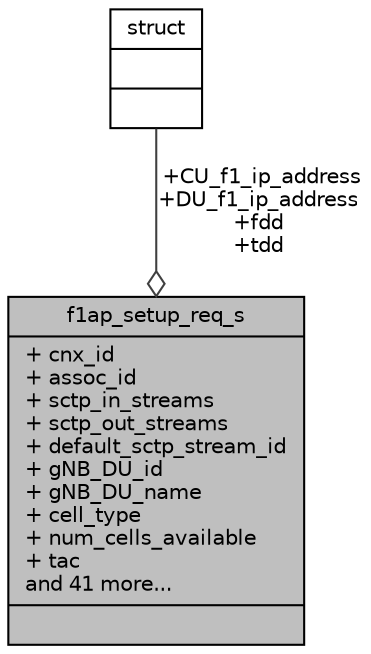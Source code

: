 digraph "f1ap_setup_req_s"
{
 // LATEX_PDF_SIZE
  edge [fontname="Helvetica",fontsize="10",labelfontname="Helvetica",labelfontsize="10"];
  node [fontname="Helvetica",fontsize="10",shape=record];
  Node1 [label="{f1ap_setup_req_s\n|+ cnx_id\l+ assoc_id\l+ sctp_in_streams\l+ sctp_out_streams\l+ default_sctp_stream_id\l+ gNB_DU_id\l+ gNB_DU_name\l+ cell_type\l+ num_cells_available\l+ tac\land 41 more...\l|}",height=0.2,width=0.4,color="black", fillcolor="grey75", style="filled", fontcolor="black",tooltip=" "];
  Node2 -> Node1 [color="grey25",fontsize="10",style="solid",label=" +CU_f1_ip_address\n+DU_f1_ip_address\n+fdd\n+tdd" ,arrowhead="odiamond",fontname="Helvetica"];
  Node2 [label="{struct\n||}",height=0.2,width=0.4,color="black", fillcolor="white", style="filled",URL="$structstruct.html",tooltip="holds vehicle id and initial pointer to the head of the linked list in hastable"];
}
